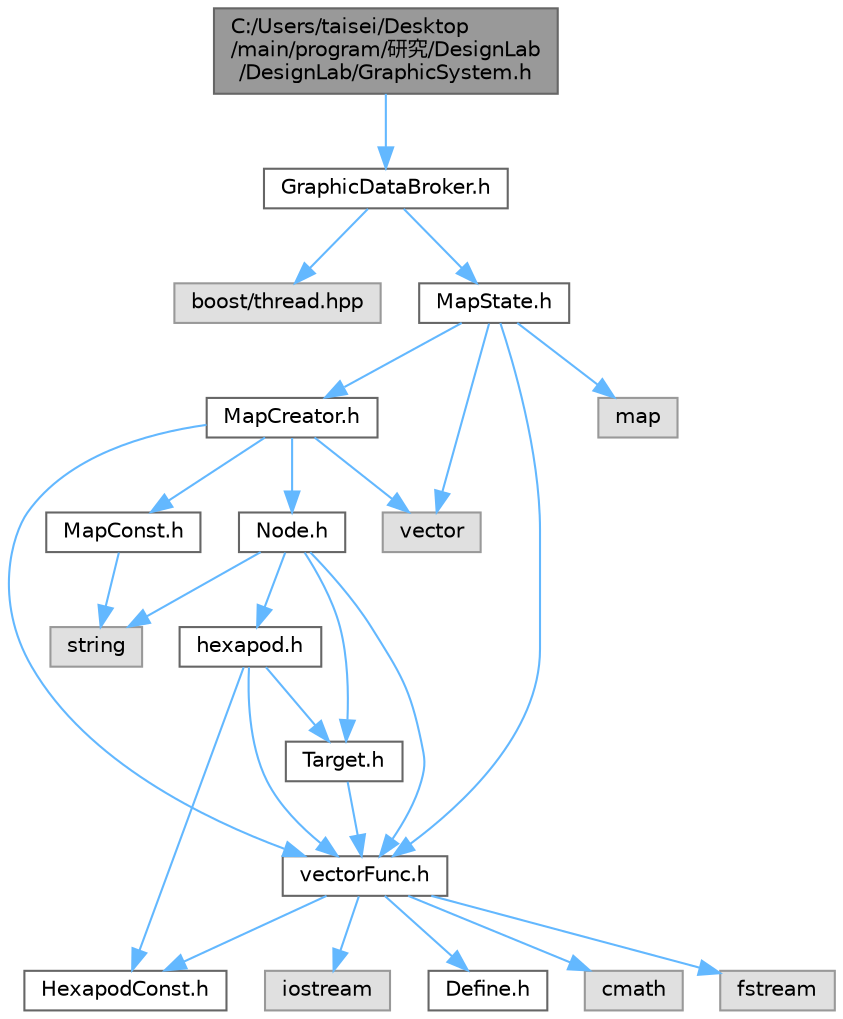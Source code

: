 digraph "C:/Users/taisei/Desktop/main/program/研究/DesignLab/DesignLab/GraphicSystem.h"
{
 // LATEX_PDF_SIZE
  bgcolor="transparent";
  edge [fontname=Helvetica,fontsize=10,labelfontname=Helvetica,labelfontsize=10];
  node [fontname=Helvetica,fontsize=10,shape=box,height=0.2,width=0.4];
  Node1 [id="Node000001",label="C:/Users/taisei/Desktop\l/main/program/研究/DesignLab\l/DesignLab/GraphicSystem.h",height=0.2,width=0.4,color="gray40", fillcolor="grey60", style="filled", fontcolor="black",tooltip="Dxlibの処理を行ってくれるGraphicSystemクラスを実装している．"];
  Node1 -> Node2 [id="edge1_Node000001_Node000002",color="steelblue1",style="solid",tooltip=" "];
  Node2 [id="Node000002",label="GraphicDataBroker.h",height=0.2,width=0.4,color="grey40", fillcolor="white", style="filled",URL="$_graphic_data_broker_8h.html",tooltip="GraphicDataBrokerクラスの実装を行っている．"];
  Node2 -> Node3 [id="edge2_Node000002_Node000003",color="steelblue1",style="solid",tooltip=" "];
  Node3 [id="Node000003",label="boost/thread.hpp",height=0.2,width=0.4,color="grey60", fillcolor="#E0E0E0", style="filled",tooltip=" "];
  Node2 -> Node4 [id="edge3_Node000002_Node000004",color="steelblue1",style="solid",tooltip=" "];
  Node4 [id="Node000004",label="MapState.h",height=0.2,width=0.4,color="grey40", fillcolor="white", style="filled",URL="$_map_state_8h_source.html",tooltip=" "];
  Node4 -> Node5 [id="edge4_Node000004_Node000005",color="steelblue1",style="solid",tooltip=" "];
  Node5 [id="Node000005",label="vectorFunc.h",height=0.2,width=0.4,color="grey40", fillcolor="white", style="filled",URL="$vector_func_8h.html",tooltip=" "];
  Node5 -> Node6 [id="edge5_Node000005_Node000006",color="steelblue1",style="solid",tooltip=" "];
  Node6 [id="Node000006",label="HexapodConst.h",height=0.2,width=0.4,color="grey40", fillcolor="white", style="filled",URL="$_hexapod_const_8h_source.html",tooltip=" "];
  Node5 -> Node7 [id="edge6_Node000005_Node000007",color="steelblue1",style="solid",tooltip=" "];
  Node7 [id="Node000007",label="Define.h",height=0.2,width=0.4,color="grey40", fillcolor="white", style="filled",URL="$_define_8h.html",tooltip="プロジェクト全体の定数"];
  Node5 -> Node8 [id="edge7_Node000005_Node000008",color="steelblue1",style="solid",tooltip=" "];
  Node8 [id="Node000008",label="cmath",height=0.2,width=0.4,color="grey60", fillcolor="#E0E0E0", style="filled",tooltip=" "];
  Node5 -> Node9 [id="edge8_Node000005_Node000009",color="steelblue1",style="solid",tooltip=" "];
  Node9 [id="Node000009",label="fstream",height=0.2,width=0.4,color="grey60", fillcolor="#E0E0E0", style="filled",tooltip=" "];
  Node5 -> Node10 [id="edge9_Node000005_Node000010",color="steelblue1",style="solid",tooltip=" "];
  Node10 [id="Node000010",label="iostream",height=0.2,width=0.4,color="grey60", fillcolor="#E0E0E0", style="filled",tooltip=" "];
  Node4 -> Node11 [id="edge10_Node000004_Node000011",color="steelblue1",style="solid",tooltip=" "];
  Node11 [id="Node000011",label="vector",height=0.2,width=0.4,color="grey60", fillcolor="#E0E0E0", style="filled",tooltip=" "];
  Node4 -> Node12 [id="edge11_Node000004_Node000012",color="steelblue1",style="solid",tooltip=" "];
  Node12 [id="Node000012",label="map",height=0.2,width=0.4,color="grey60", fillcolor="#E0E0E0", style="filled",tooltip=" "];
  Node4 -> Node13 [id="edge12_Node000004_Node000013",color="steelblue1",style="solid",tooltip=" "];
  Node13 [id="Node000013",label="MapCreator.h",height=0.2,width=0.4,color="grey40", fillcolor="white", style="filled",URL="$_map_creator_8h_source.html",tooltip=" "];
  Node13 -> Node5 [id="edge13_Node000013_Node000005",color="steelblue1",style="solid",tooltip=" "];
  Node13 -> Node14 [id="edge14_Node000013_Node000014",color="steelblue1",style="solid",tooltip=" "];
  Node14 [id="Node000014",label="Node.h",height=0.2,width=0.4,color="grey40", fillcolor="white", style="filled",URL="$_node_8h_source.html",tooltip=" "];
  Node14 -> Node5 [id="edge15_Node000014_Node000005",color="steelblue1",style="solid",tooltip=" "];
  Node14 -> Node15 [id="edge16_Node000014_Node000015",color="steelblue1",style="solid",tooltip=" "];
  Node15 [id="Node000015",label="hexapod.h",height=0.2,width=0.4,color="grey40", fillcolor="white", style="filled",URL="$hexapod_8h_source.html",tooltip=" "];
  Node15 -> Node16 [id="edge17_Node000015_Node000016",color="steelblue1",style="solid",tooltip=" "];
  Node16 [id="Node000016",label="Target.h",height=0.2,width=0.4,color="grey40", fillcolor="white", style="filled",URL="$_target_8h_source.html",tooltip=" "];
  Node16 -> Node5 [id="edge18_Node000016_Node000005",color="steelblue1",style="solid",tooltip=" "];
  Node15 -> Node5 [id="edge19_Node000015_Node000005",color="steelblue1",style="solid",tooltip=" "];
  Node15 -> Node6 [id="edge20_Node000015_Node000006",color="steelblue1",style="solid",tooltip=" "];
  Node14 -> Node16 [id="edge21_Node000014_Node000016",color="steelblue1",style="solid",tooltip=" "];
  Node14 -> Node17 [id="edge22_Node000014_Node000017",color="steelblue1",style="solid",tooltip=" "];
  Node17 [id="Node000017",label="string",height=0.2,width=0.4,color="grey60", fillcolor="#E0E0E0", style="filled",tooltip=" "];
  Node13 -> Node18 [id="edge23_Node000013_Node000018",color="steelblue1",style="solid",tooltip=" "];
  Node18 [id="Node000018",label="MapConst.h",height=0.2,width=0.4,color="grey40", fillcolor="white", style="filled",URL="$_map_const_8h_source.html",tooltip=" "];
  Node18 -> Node17 [id="edge24_Node000018_Node000017",color="steelblue1",style="solid",tooltip=" "];
  Node13 -> Node11 [id="edge25_Node000013_Node000011",color="steelblue1",style="solid",tooltip=" "];
}
